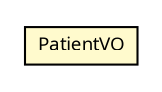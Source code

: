 #!/usr/local/bin/dot
#
# Class diagram 
# Generated by UMLGraph version R5_6 (http://www.umlgraph.org/)
#

digraph G {
	edge [fontname="Trebuchet MS",fontsize=10,labelfontname="Trebuchet MS",labelfontsize=10];
	node [fontname="Trebuchet MS",fontsize=10,shape=plaintext];
	nodesep=0.25;
	ranksep=0.5;
	// se.cambio.cds.model.facade.ehr.vo.PatientVO
	c271774 [label=<<table title="se.cambio.cds.model.facade.ehr.vo.PatientVO" border="0" cellborder="1" cellspacing="0" cellpadding="2" port="p" bgcolor="lemonChiffon" href="./PatientVO.html">
		<tr><td><table border="0" cellspacing="0" cellpadding="1">
<tr><td align="center" balign="center"><font face="Trebuchet MS"> PatientVO </font></td></tr>
		</table></td></tr>
		</table>>, URL="./PatientVO.html", fontname="Trebuchet MS", fontcolor="black", fontsize=9.0];
}

